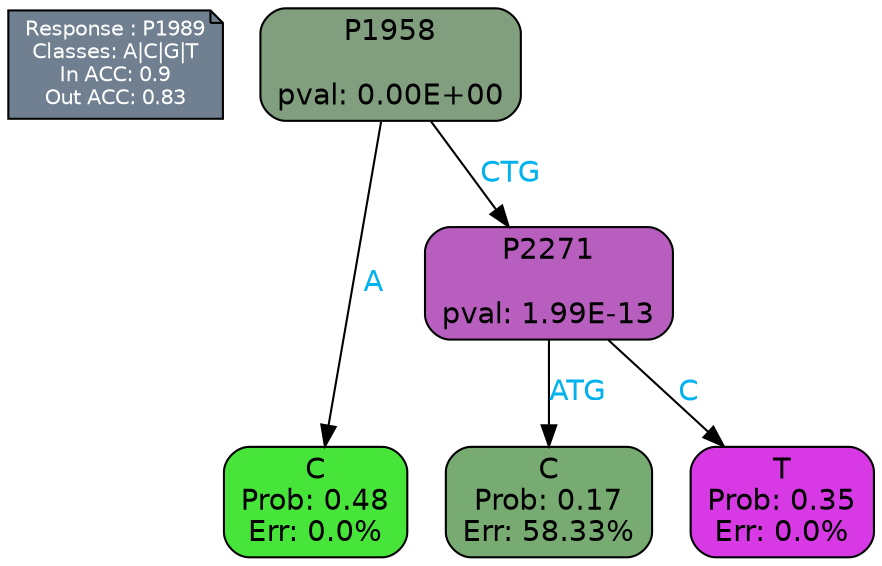 digraph Tree {
node [shape=box, style="filled, rounded", color="black", fontname=helvetica] ;
graph [ranksep=equally, splines=polylines, bgcolor=transparent, dpi=600] ;
edge [fontname=helvetica] ;
LEGEND [label="Response : P1989
Classes: A|C|G|T
In ACC: 0.9
Out ACC: 0.83
",shape=note,align=left,style=filled,fillcolor="slategray",fontcolor="white",fontsize=10];1 [label="P1958

pval: 0.00E+00", fillcolor="#819e7f"] ;
2 [label="C
Prob: 0.48
Err: 0.0%", fillcolor="#47e539"] ;
3 [label="P2271

pval: 1.99E-13", fillcolor="#b75ebf"] ;
4 [label="C
Prob: 0.17
Err: 58.33%", fillcolor="#77ab72"] ;
5 [label="T
Prob: 0.35
Err: 0.0%", fillcolor="#d739e5"] ;
1 -> 2 [label="A",fontcolor=deepskyblue2] ;
1 -> 3 [label="CTG",fontcolor=deepskyblue2] ;
3 -> 4 [label="ATG",fontcolor=deepskyblue2] ;
3 -> 5 [label="C",fontcolor=deepskyblue2] ;
{rank = same; 2;4;5;}{rank = same; LEGEND;1;}}